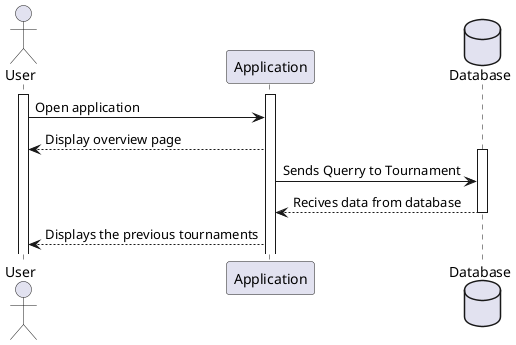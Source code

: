 @startuml SequenceOpen 

actor User as U
participant Application as A
database Database as D

activate U
activate A

U->A: Open application
A-->U:Display overview page
activate D
A->D: Sends Querry to Tournament
D-->A: Recives data from database
deactivate D
A-->U: Displays the previous tournaments






@endumel